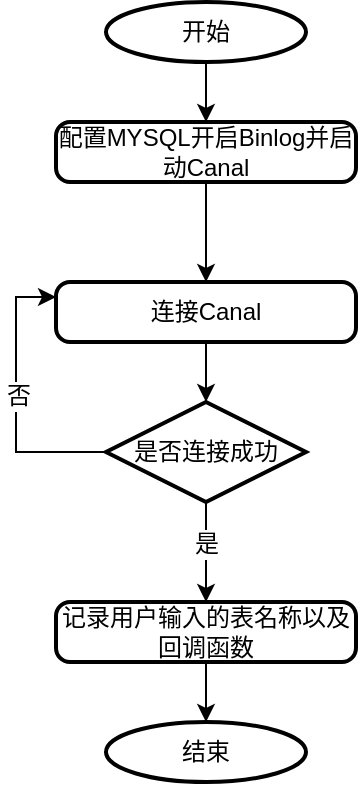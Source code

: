 <mxfile version="12.0.0" type="github" pages="1"><diagram id="Ca4FRnL3_HF8VcMV5MEU" name="第 1 页"><mxGraphModel dx="1662" dy="762" grid="1" gridSize="10" guides="1" tooltips="1" connect="1" arrows="1" fold="1" page="1" pageScale="1" pageWidth="827" pageHeight="1169" math="0" shadow="0"><root><mxCell id="0"/><mxCell id="1" parent="0"/><mxCell id="ykF9Q9M52GK7QLdgsRUS-9" style="edgeStyle=orthogonalEdgeStyle;rounded=0;orthogonalLoop=1;jettySize=auto;html=1;exitX=0.5;exitY=1;exitDx=0;exitDy=0;exitPerimeter=0;" edge="1" parent="1" source="ykF9Q9M52GK7QLdgsRUS-3" target="ykF9Q9M52GK7QLdgsRUS-5"><mxGeometry relative="1" as="geometry"/></mxCell><mxCell id="ykF9Q9M52GK7QLdgsRUS-3" value="开始" style="strokeWidth=2;html=1;shape=mxgraph.flowchart.start_1;whiteSpace=wrap;" vertex="1" parent="1"><mxGeometry x="255" y="70" width="100" height="30" as="geometry"/></mxCell><mxCell id="ykF9Q9M52GK7QLdgsRUS-8" style="edgeStyle=orthogonalEdgeStyle;rounded=0;orthogonalLoop=1;jettySize=auto;html=1;exitX=0.5;exitY=1;exitDx=0;exitDy=0;" edge="1" parent="1" source="ykF9Q9M52GK7QLdgsRUS-5" target="ykF9Q9M52GK7QLdgsRUS-7"><mxGeometry relative="1" as="geometry"/></mxCell><mxCell id="ykF9Q9M52GK7QLdgsRUS-5" value="配置MYSQL开启Binlog并启动Canal" style="rounded=1;whiteSpace=wrap;html=1;absoluteArcSize=1;arcSize=14;strokeWidth=2;" vertex="1" parent="1"><mxGeometry x="230" y="130" width="150" height="30" as="geometry"/></mxCell><mxCell id="ykF9Q9M52GK7QLdgsRUS-11" style="edgeStyle=orthogonalEdgeStyle;rounded=0;orthogonalLoop=1;jettySize=auto;html=1;exitX=0.5;exitY=1;exitDx=0;exitDy=0;" edge="1" parent="1" source="ykF9Q9M52GK7QLdgsRUS-7" target="ykF9Q9M52GK7QLdgsRUS-10"><mxGeometry relative="1" as="geometry"/></mxCell><mxCell id="ykF9Q9M52GK7QLdgsRUS-7" value="连接Canal" style="rounded=1;whiteSpace=wrap;html=1;absoluteArcSize=1;arcSize=14;strokeWidth=2;" vertex="1" parent="1"><mxGeometry x="230" y="210" width="150" height="30" as="geometry"/></mxCell><mxCell id="ykF9Q9M52GK7QLdgsRUS-16" style="edgeStyle=orthogonalEdgeStyle;rounded=0;orthogonalLoop=1;jettySize=auto;html=1;entryX=0.5;entryY=0;entryDx=0;entryDy=0;" edge="1" parent="1" source="ykF9Q9M52GK7QLdgsRUS-10" target="ykF9Q9M52GK7QLdgsRUS-20"><mxGeometry relative="1" as="geometry"><mxPoint x="320" y="350" as="targetPoint"/></mxGeometry></mxCell><mxCell id="ykF9Q9M52GK7QLdgsRUS-17" value="是" style="text;html=1;resizable=0;points=[];align=center;verticalAlign=middle;labelBackgroundColor=#ffffff;" vertex="1" connectable="0" parent="ykF9Q9M52GK7QLdgsRUS-16"><mxGeometry x="-0.22" y="3" relative="1" as="geometry"><mxPoint x="-3" y="1" as="offset"/></mxGeometry></mxCell><mxCell id="ykF9Q9M52GK7QLdgsRUS-18" style="edgeStyle=orthogonalEdgeStyle;rounded=0;orthogonalLoop=1;jettySize=auto;html=1;exitX=0;exitY=0.5;exitDx=0;exitDy=0;exitPerimeter=0;entryX=0;entryY=0.25;entryDx=0;entryDy=0;" edge="1" parent="1" source="ykF9Q9M52GK7QLdgsRUS-10" target="ykF9Q9M52GK7QLdgsRUS-7"><mxGeometry relative="1" as="geometry"><mxPoint x="140" y="295" as="targetPoint"/></mxGeometry></mxCell><mxCell id="ykF9Q9M52GK7QLdgsRUS-19" value="否" style="text;html=1;resizable=0;points=[];align=center;verticalAlign=middle;labelBackgroundColor=#ffffff;" vertex="1" connectable="0" parent="ykF9Q9M52GK7QLdgsRUS-18"><mxGeometry x="0.028" y="-1" relative="1" as="geometry"><mxPoint as="offset"/></mxGeometry></mxCell><mxCell id="ykF9Q9M52GK7QLdgsRUS-10" value="是否连接成功" style="strokeWidth=2;html=1;shape=mxgraph.flowchart.decision;whiteSpace=wrap;" vertex="1" parent="1"><mxGeometry x="255" y="270" width="100" height="50" as="geometry"/></mxCell><mxCell id="ykF9Q9M52GK7QLdgsRUS-23" style="edgeStyle=orthogonalEdgeStyle;rounded=0;orthogonalLoop=1;jettySize=auto;html=1;exitX=0.5;exitY=1;exitDx=0;exitDy=0;entryX=0.5;entryY=0;entryDx=0;entryDy=0;entryPerimeter=0;" edge="1" parent="1" source="ykF9Q9M52GK7QLdgsRUS-20" target="ykF9Q9M52GK7QLdgsRUS-22"><mxGeometry relative="1" as="geometry"/></mxCell><mxCell id="ykF9Q9M52GK7QLdgsRUS-20" value="记录用户输入的表名称以及回调函数" style="rounded=1;whiteSpace=wrap;html=1;absoluteArcSize=1;arcSize=14;strokeWidth=2;" vertex="1" parent="1"><mxGeometry x="230" y="370" width="150" height="30" as="geometry"/></mxCell><mxCell id="ykF9Q9M52GK7QLdgsRUS-22" value="结束" style="strokeWidth=2;html=1;shape=mxgraph.flowchart.start_1;whiteSpace=wrap;" vertex="1" parent="1"><mxGeometry x="255" y="430" width="100" height="30" as="geometry"/></mxCell></root></mxGraphModel></diagram></mxfile>